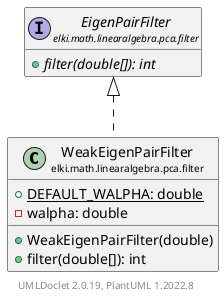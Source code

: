 @startuml
    remove .*\.(Instance|Par|Parameterizer|Factory)$
    set namespaceSeparator none
    hide empty fields
    hide empty methods

    class "<size:14>WeakEigenPairFilter\n<size:10>elki.math.linearalgebra.pca.filter" as elki.math.linearalgebra.pca.filter.WeakEigenPairFilter [[WeakEigenPairFilter.html]] {
        {static} +DEFAULT_WALPHA: double
        -walpha: double
        +WeakEigenPairFilter(double)
        +filter(double[]): int
    }

    interface "<size:14>EigenPairFilter\n<size:10>elki.math.linearalgebra.pca.filter" as elki.math.linearalgebra.pca.filter.EigenPairFilter [[EigenPairFilter.html]] {
        {abstract} +filter(double[]): int
    }
    class "<size:14>WeakEigenPairFilter.Par\n<size:10>elki.math.linearalgebra.pca.filter" as elki.math.linearalgebra.pca.filter.WeakEigenPairFilter.Par [[WeakEigenPairFilter.Par.html]]

    elki.math.linearalgebra.pca.filter.EigenPairFilter <|.. elki.math.linearalgebra.pca.filter.WeakEigenPairFilter
    elki.math.linearalgebra.pca.filter.WeakEigenPairFilter +-- elki.math.linearalgebra.pca.filter.WeakEigenPairFilter.Par

    center footer UMLDoclet 2.0.19, PlantUML 1.2022.8
@enduml
